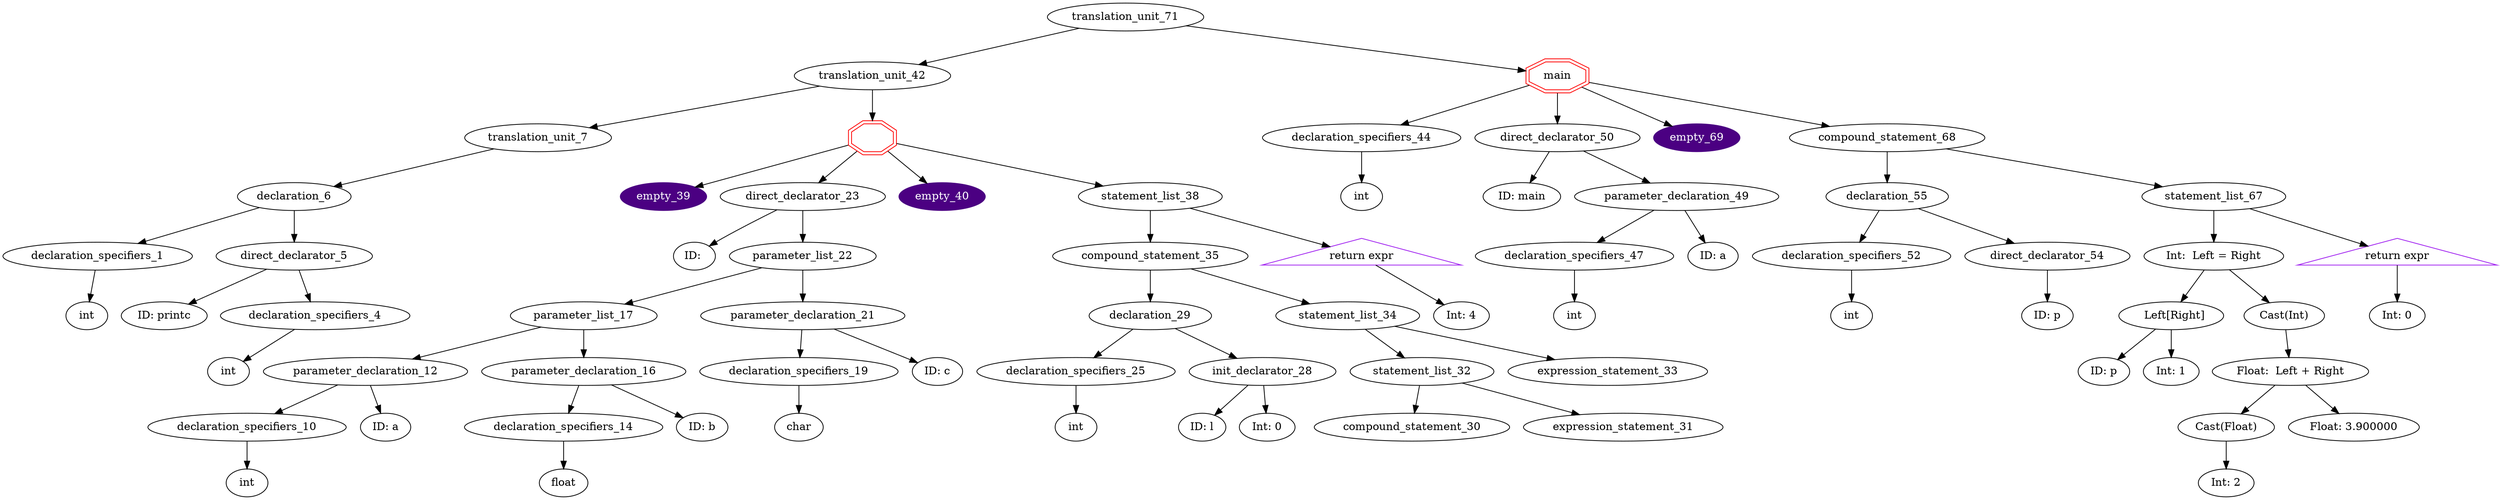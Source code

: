 digraph AST {
	translation_unit_71 -> translation_unit_42;
	translation_unit_42 -> translation_unit_7;
	translation_unit_7 -> declaration_6;
	declaration_6 [label="declaration_6"]
	declaration_6 -> declaration_specifiers_1;
	declaration_specifiers_1 [label="declaration_specifiers_1"]
	declaration_specifiers_1 -> type_specifier_0;
	type_specifier_0 [label="int"]
	declaration_6 -> direct_declarator_5;
	direct_declarator_5 -> identifier_2;
	identifier_2 [label="ID: printc"]
	direct_declarator_5 -> declaration_specifiers_4;
	declaration_specifiers_4 [label="declaration_specifiers_4"]
	declaration_specifiers_4 -> type_specifier_3;
	type_specifier_3 [label="int"]
	translation_unit_42 -> function_definition_41;
	function_definition_41 [shape=doubleoctagon,color=red,label=""]
	function_definition_41 -> empty_39;
	empty_39 [style=filled,color=indigo,fontcolor=white]
	function_definition_41 -> direct_declarator_23;
	direct_declarator_23 -> identifier_8;
	identifier_8 [label="ID: "]
	direct_declarator_23 -> parameter_list_22;
	parameter_list_22 -> parameter_list_17;
	parameter_list_17 -> parameter_declaration_12;
	parameter_declaration_12 -> declaration_specifiers_10;
	declaration_specifiers_10 [label="declaration_specifiers_10"]
	declaration_specifiers_10 -> type_specifier_9;
	type_specifier_9 [label="int"]
	parameter_declaration_12 -> identifier_11;
	identifier_11 [label="ID: a"]
	parameter_list_17 -> parameter_declaration_16;
	parameter_declaration_16 -> declaration_specifiers_14;
	declaration_specifiers_14 [label="declaration_specifiers_14"]
	declaration_specifiers_14 -> type_specifier_13;
	type_specifier_13 [label="float"]
	parameter_declaration_16 -> identifier_15;
	identifier_15 [label="ID: b"]
	parameter_list_22 -> parameter_declaration_21;
	parameter_declaration_21 -> declaration_specifiers_19;
	declaration_specifiers_19 [label="declaration_specifiers_19"]
	declaration_specifiers_19 -> type_specifier_18;
	type_specifier_18 [label="char"]
	parameter_declaration_21 -> identifier_20;
	identifier_20 [label="ID: c"]
	function_definition_41 -> empty_40;
	empty_40 [style=filled,color=indigo,fontcolor=white]
	function_definition_41 -> statement_list_38;
	statement_list_38 -> compound_statement_35;
	compound_statement_35 -> declaration_29;
	declaration_29 [label="declaration_29"]
	declaration_29 -> declaration_specifiers_25;
	declaration_specifiers_25 [label="declaration_specifiers_25"]
	declaration_specifiers_25 -> type_specifier_24;
	type_specifier_24 [label="int"]
	declaration_29 -> init_declarator_28;
	init_declarator_28 -> identifier_26;
	identifier_26 [label="ID: l"]
	init_declarator_28 -> constant_27;
	constant_27 [label="Int: 0"]
	compound_statement_35 -> statement_list_34;
	statement_list_34 -> statement_list_32;
	statement_list_32 -> compound_statement_30;
	statement_list_32 -> expression_statement_31;
	statement_list_34 -> expression_statement_33;
	statement_list_38 -> jump_statement_37;
	jump_statement_37 [shape = triangle,color=purple,label="return expr"]
	jump_statement_37 -> constant_36;
	constant_36 [label="Int: 4"]
	translation_unit_71 -> function_definition_70;
	function_definition_70 [shape=doubleoctagon,color=red,label="main"]
	function_definition_70 -> declaration_specifiers_44;
	declaration_specifiers_44 [label="declaration_specifiers_44"]
	declaration_specifiers_44 -> type_specifier_43;
	type_specifier_43 [label="int"]
	function_definition_70 -> direct_declarator_50;
	direct_declarator_50 -> identifier_45;
	identifier_45 [label="ID: main"]
	direct_declarator_50 -> parameter_declaration_49;
	parameter_declaration_49 -> declaration_specifiers_47;
	declaration_specifiers_47 [label="declaration_specifiers_47"]
	declaration_specifiers_47 -> type_specifier_46;
	type_specifier_46 [label="int"]
	parameter_declaration_49 -> identifier_48;
	identifier_48 [label="ID: a"]
	function_definition_70 -> empty_69;
	empty_69 [style=filled,color=indigo,fontcolor=white]
	function_definition_70 -> compound_statement_68;
	compound_statement_68 -> declaration_55;
	declaration_55 [label="declaration_55"]
	declaration_55 -> declaration_specifiers_52;
	declaration_specifiers_52 [label="declaration_specifiers_52"]
	declaration_specifiers_52 -> type_specifier_51;
	type_specifier_51 [label="int"]
	declaration_55 -> direct_declarator_54;
	direct_declarator_54 -> identifier_53;
	identifier_53 [label="ID: p"]
	compound_statement_68 -> statement_list_67;
	statement_list_67 -> assignment_expression_63;
	assignment_expression_63 [label="Int:  Left = Right"]
	assignment_expression_63 -> postfix_expression_58;
	postfix_expression_58 [label="  Left[Right]"]
	postfix_expression_58 -> identifier_56;
	identifier_56 [label="ID: p"]
	postfix_expression_58 -> constant_57;
	constant_57 [label="Int: 1"]
	assignment_expression_63 -> Implicit_Cast_64;
	Implicit_Cast_64 [label="Cast(Int)"]
	Implicit_Cast_64 -> operator_expression_61;
	operator_expression_61 [label="Float:  Left + Right"]
	operator_expression_61 -> Implicit_Cast62;
	Implicit_Cast62 [label="Cast(Float)"]
	Implicit_Cast62 -> constant_59;
	constant_59 [label="Int: 2"]
	operator_expression_61 -> constant_60;
	constant_60 [label="Float: 3.900000"]
	statement_list_67 -> jump_statement_66;
	jump_statement_66 [shape = triangle,color=purple,label="return expr"]
	jump_statement_66 -> constant_65;
	constant_65 [label="Int: 0"]
}
